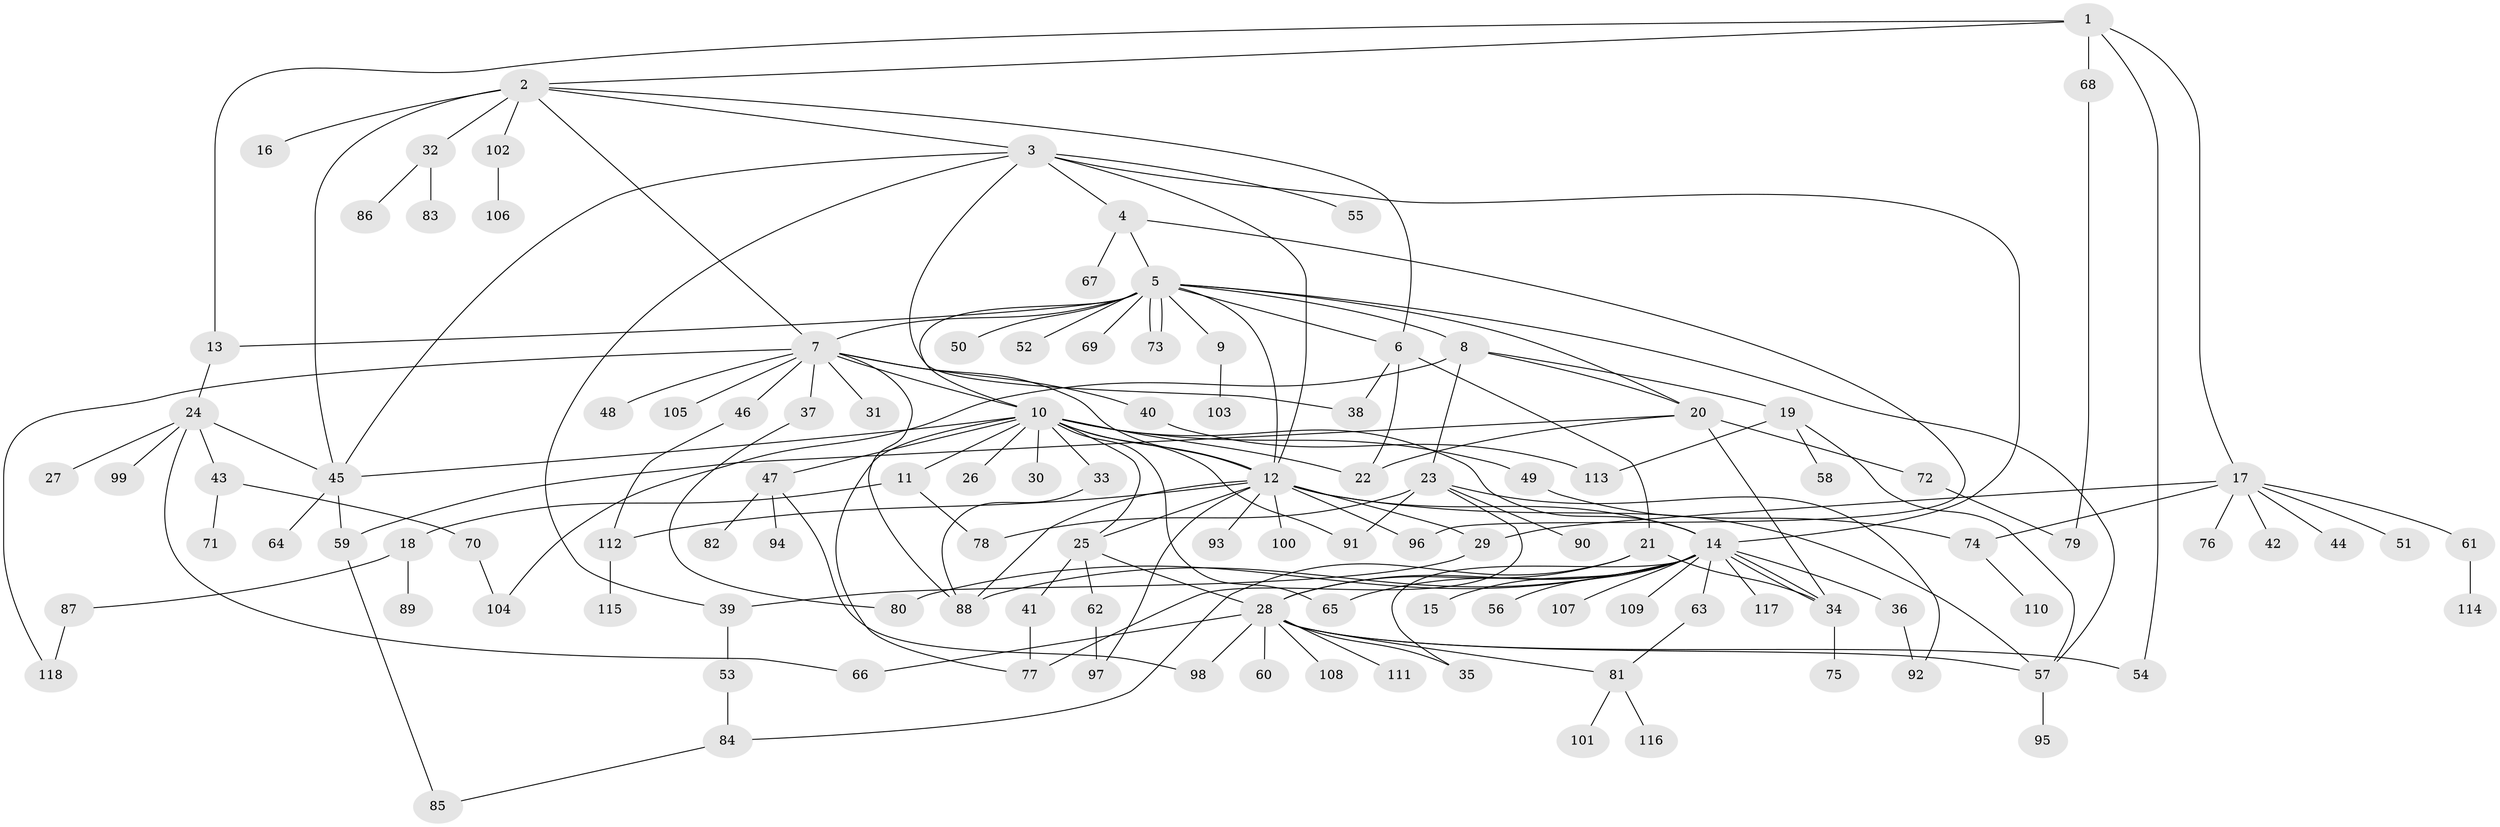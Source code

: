 // Generated by graph-tools (version 1.1) at 2025/25/03/09/25 03:25:59]
// undirected, 118 vertices, 171 edges
graph export_dot {
graph [start="1"]
  node [color=gray90,style=filled];
  1;
  2;
  3;
  4;
  5;
  6;
  7;
  8;
  9;
  10;
  11;
  12;
  13;
  14;
  15;
  16;
  17;
  18;
  19;
  20;
  21;
  22;
  23;
  24;
  25;
  26;
  27;
  28;
  29;
  30;
  31;
  32;
  33;
  34;
  35;
  36;
  37;
  38;
  39;
  40;
  41;
  42;
  43;
  44;
  45;
  46;
  47;
  48;
  49;
  50;
  51;
  52;
  53;
  54;
  55;
  56;
  57;
  58;
  59;
  60;
  61;
  62;
  63;
  64;
  65;
  66;
  67;
  68;
  69;
  70;
  71;
  72;
  73;
  74;
  75;
  76;
  77;
  78;
  79;
  80;
  81;
  82;
  83;
  84;
  85;
  86;
  87;
  88;
  89;
  90;
  91;
  92;
  93;
  94;
  95;
  96;
  97;
  98;
  99;
  100;
  101;
  102;
  103;
  104;
  105;
  106;
  107;
  108;
  109;
  110;
  111;
  112;
  113;
  114;
  115;
  116;
  117;
  118;
  1 -- 2;
  1 -- 13;
  1 -- 17;
  1 -- 54;
  1 -- 68;
  2 -- 3;
  2 -- 6;
  2 -- 7;
  2 -- 16;
  2 -- 32;
  2 -- 45;
  2 -- 102;
  3 -- 4;
  3 -- 12;
  3 -- 14;
  3 -- 38;
  3 -- 39;
  3 -- 45;
  3 -- 55;
  4 -- 5;
  4 -- 67;
  4 -- 96;
  5 -- 6;
  5 -- 7;
  5 -- 8;
  5 -- 9;
  5 -- 10;
  5 -- 12;
  5 -- 13;
  5 -- 20;
  5 -- 50;
  5 -- 52;
  5 -- 57;
  5 -- 69;
  5 -- 73;
  5 -- 73;
  6 -- 21;
  6 -- 22;
  6 -- 38;
  7 -- 10;
  7 -- 12;
  7 -- 31;
  7 -- 37;
  7 -- 40;
  7 -- 46;
  7 -- 48;
  7 -- 88;
  7 -- 105;
  7 -- 118;
  8 -- 19;
  8 -- 20;
  8 -- 23;
  8 -- 104;
  9 -- 103;
  10 -- 11;
  10 -- 12;
  10 -- 14;
  10 -- 22;
  10 -- 25;
  10 -- 26;
  10 -- 30;
  10 -- 33;
  10 -- 45;
  10 -- 47;
  10 -- 49;
  10 -- 65;
  10 -- 77;
  10 -- 91;
  11 -- 18;
  11 -- 78;
  12 -- 14;
  12 -- 25;
  12 -- 29;
  12 -- 57;
  12 -- 88;
  12 -- 93;
  12 -- 96;
  12 -- 97;
  12 -- 100;
  12 -- 112;
  13 -- 24;
  14 -- 15;
  14 -- 28;
  14 -- 34;
  14 -- 34;
  14 -- 35;
  14 -- 36;
  14 -- 56;
  14 -- 63;
  14 -- 65;
  14 -- 80;
  14 -- 88;
  14 -- 107;
  14 -- 109;
  14 -- 117;
  17 -- 29;
  17 -- 42;
  17 -- 44;
  17 -- 51;
  17 -- 61;
  17 -- 74;
  17 -- 76;
  18 -- 87;
  18 -- 89;
  19 -- 57;
  19 -- 58;
  19 -- 113;
  20 -- 22;
  20 -- 34;
  20 -- 59;
  20 -- 72;
  21 -- 28;
  21 -- 34;
  21 -- 84;
  23 -- 77;
  23 -- 78;
  23 -- 90;
  23 -- 91;
  23 -- 92;
  24 -- 27;
  24 -- 43;
  24 -- 45;
  24 -- 66;
  24 -- 99;
  25 -- 28;
  25 -- 41;
  25 -- 62;
  28 -- 35;
  28 -- 54;
  28 -- 57;
  28 -- 60;
  28 -- 66;
  28 -- 81;
  28 -- 98;
  28 -- 108;
  28 -- 111;
  29 -- 39;
  32 -- 83;
  32 -- 86;
  33 -- 88;
  34 -- 75;
  36 -- 92;
  37 -- 80;
  39 -- 53;
  40 -- 113;
  41 -- 77;
  43 -- 70;
  43 -- 71;
  45 -- 59;
  45 -- 64;
  46 -- 112;
  47 -- 82;
  47 -- 94;
  47 -- 98;
  49 -- 74;
  53 -- 84;
  57 -- 95;
  59 -- 85;
  61 -- 114;
  62 -- 97;
  63 -- 81;
  68 -- 79;
  70 -- 104;
  72 -- 79;
  74 -- 110;
  81 -- 101;
  81 -- 116;
  84 -- 85;
  87 -- 118;
  102 -- 106;
  112 -- 115;
}
